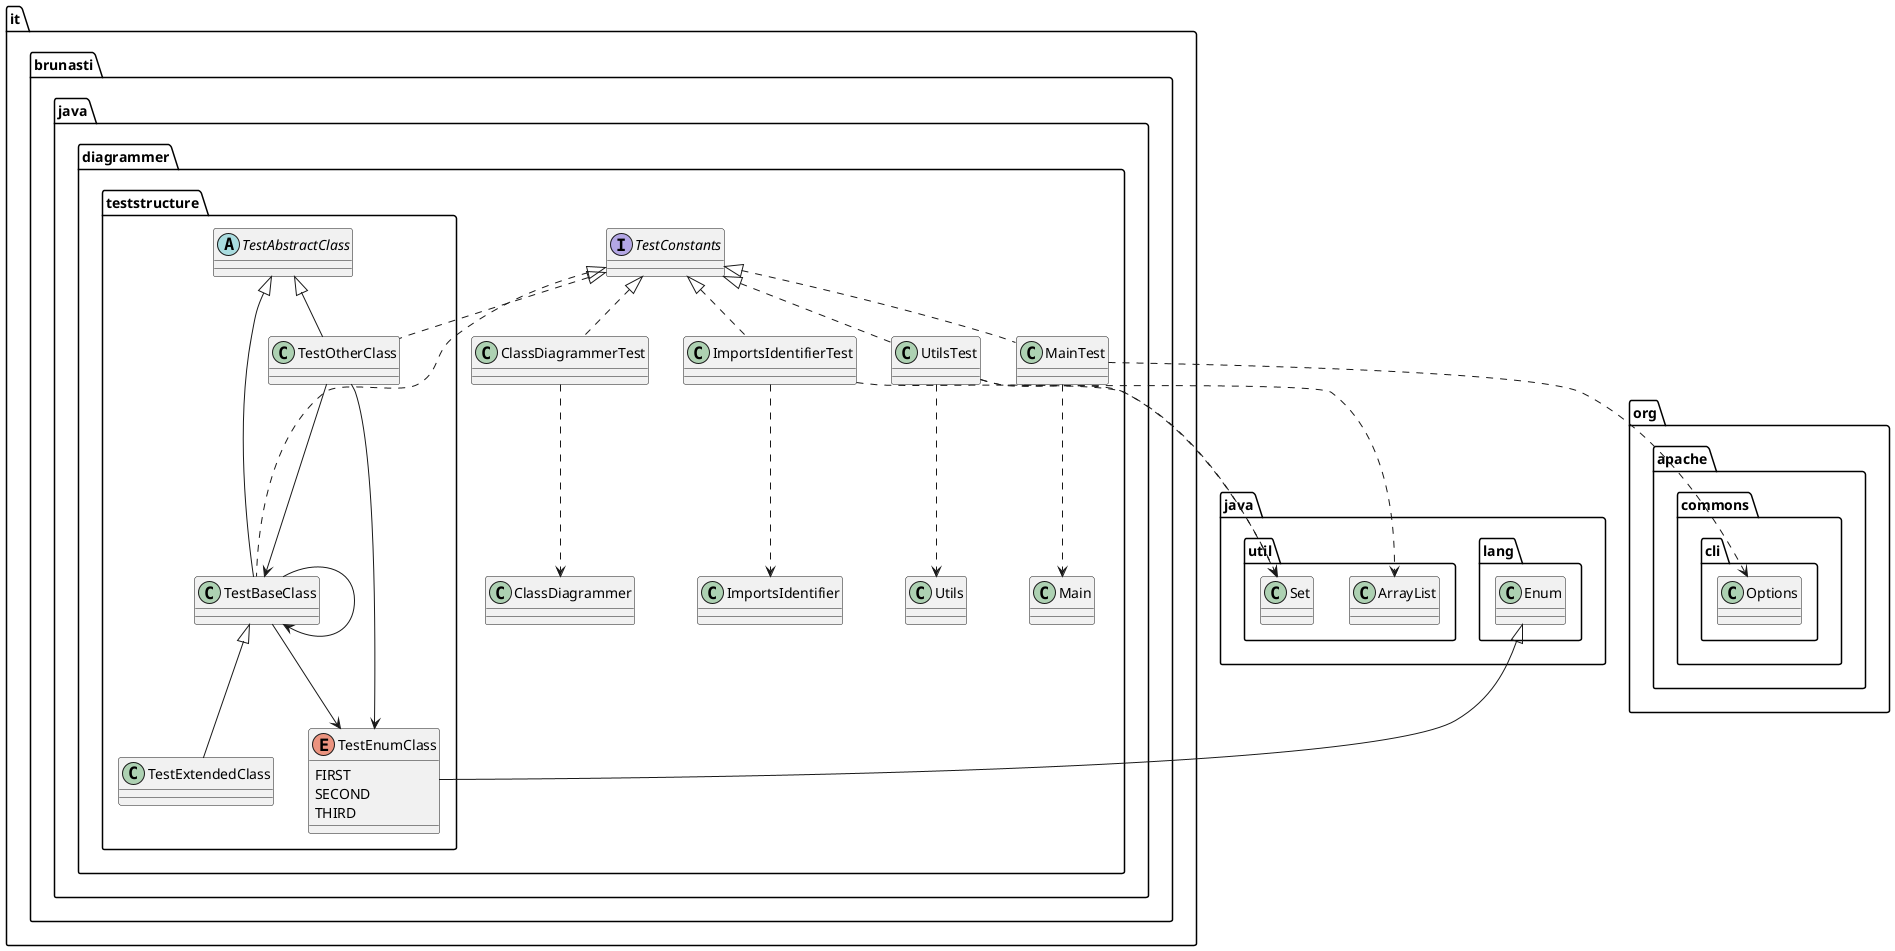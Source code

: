 @startuml
'https://plantuml.com/class-diagram

' GENERATE CLASS DIAGRAM ===========
' Generator       : it.brunasti.java.diagrammer.ClassDiagrammer
' Path            : [./target/test-classes]
' Configuration   : []
' Generated at    : Fri Mar 29 12:29:38 CET 2024



' CLASSES =======
class it.brunasti.java.diagrammer.ClassDiagrammerTest
class it.brunasti.java.diagrammer.UtilsTest
interface it.brunasti.java.diagrammer.TestConstants
class it.brunasti.java.diagrammer.ImportsIdentifierTest
abstract it.brunasti.java.diagrammer.teststructure.TestAbstractClass
class it.brunasti.java.diagrammer.teststructure.TestBaseClass
enum it.brunasti.java.diagrammer.teststructure.TestEnumClass{
  FIRST
  SECOND
  THIRD
}
class it.brunasti.java.diagrammer.teststructure.TestExtendedClass
class it.brunasti.java.diagrammer.teststructure.TestOtherClass
class it.brunasti.java.diagrammer.MainTest

' INHERITANCES =======
it.brunasti.java.diagrammer.teststructure.TestAbstractClass <|-- it.brunasti.java.diagrammer.teststructure.TestBaseClass
java.lang.Enum <|-- it.brunasti.java.diagrammer.teststructure.TestEnumClass
it.brunasti.java.diagrammer.teststructure.TestBaseClass <|-- it.brunasti.java.diagrammer.teststructure.TestExtendedClass
it.brunasti.java.diagrammer.teststructure.TestAbstractClass <|-- it.brunasti.java.diagrammer.teststructure.TestOtherClass

' IMPLEMENT INTERFACE =======
it.brunasti.java.diagrammer.TestConstants <|.. it.brunasti.java.diagrammer.ClassDiagrammerTest
it.brunasti.java.diagrammer.TestConstants <|.. it.brunasti.java.diagrammer.UtilsTest
it.brunasti.java.diagrammer.TestConstants <|.. it.brunasti.java.diagrammer.ImportsIdentifierTest
it.brunasti.java.diagrammer.TestConstants <|.. it.brunasti.java.diagrammer.teststructure.TestBaseClass
it.brunasti.java.diagrammer.TestConstants <|.. it.brunasti.java.diagrammer.teststructure.TestOtherClass
it.brunasti.java.diagrammer.TestConstants <|.. it.brunasti.java.diagrammer.MainTest

' FIELDS =======
it.brunasti.java.diagrammer.teststructure.TestBaseClass --> it.brunasti.java.diagrammer.teststructure.TestBaseClass
it.brunasti.java.diagrammer.teststructure.TestBaseClass --> it.brunasti.java.diagrammer.teststructure.TestEnumClass
it.brunasti.java.diagrammer.teststructure.TestOtherClass --> it.brunasti.java.diagrammer.teststructure.TestBaseClass
it.brunasti.java.diagrammer.teststructure.TestOtherClass --> it.brunasti.java.diagrammer.teststructure.TestEnumClass

' USES =======
it.brunasti.java.diagrammer.ClassDiagrammerTest ..> it.brunasti.java.diagrammer.ClassDiagrammer
it.brunasti.java.diagrammer.UtilsTest ..> it.brunasti.java.diagrammer.Utils
it.brunasti.java.diagrammer.UtilsTest ..> java.util.Set
it.brunasti.java.diagrammer.UtilsTest ..> java.util.ArrayList
it.brunasti.java.diagrammer.ImportsIdentifierTest ..> java.util.Set
it.brunasti.java.diagrammer.ImportsIdentifierTest ..> it.brunasti.java.diagrammer.ImportsIdentifier
it.brunasti.java.diagrammer.MainTest ..> it.brunasti.java.diagrammer.Main
it.brunasti.java.diagrammer.MainTest ..> org.apache.commons.cli.Options

' IMPORTS =======
' Java Files Path : 


@enduml
